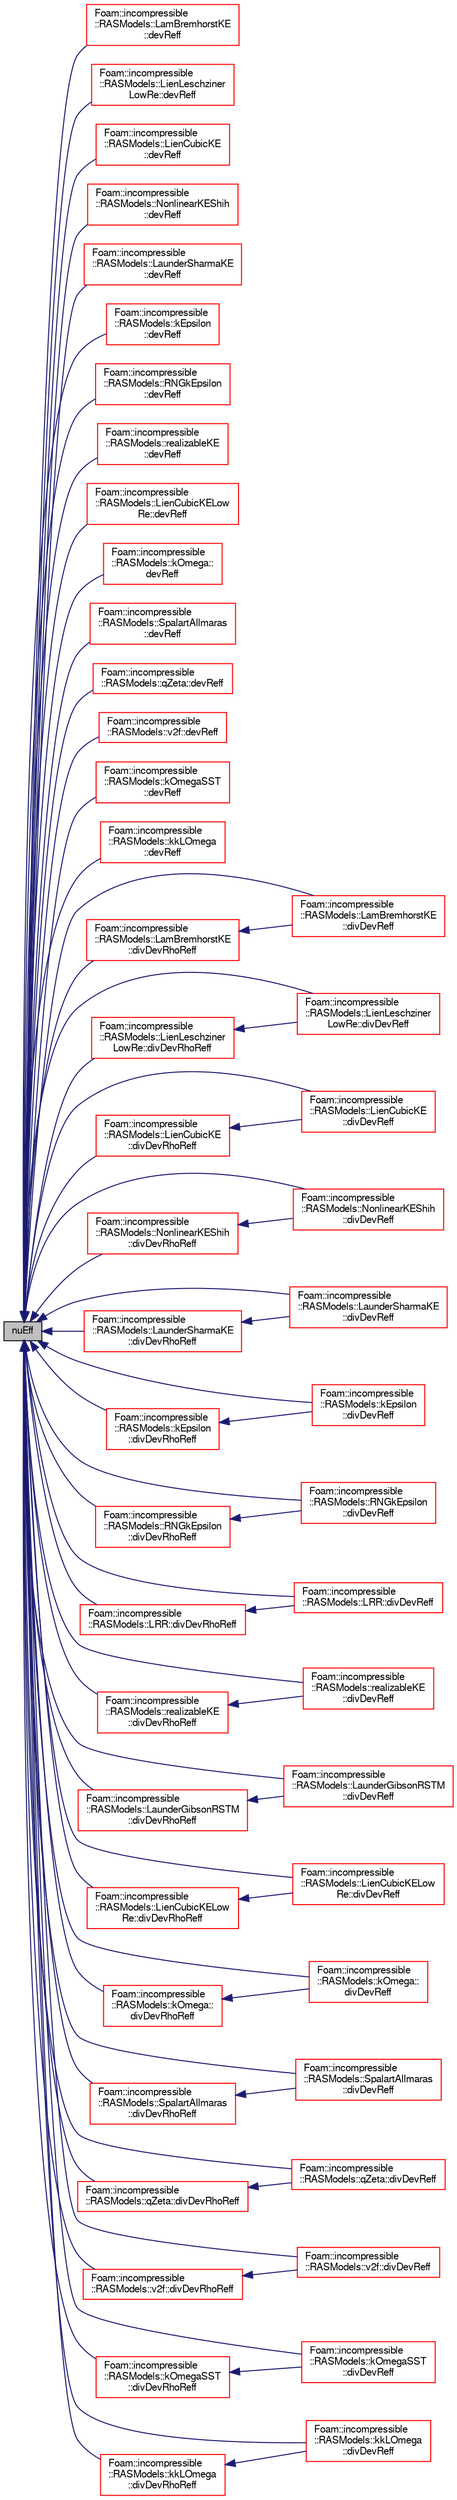 digraph "nuEff"
{
  bgcolor="transparent";
  edge [fontname="FreeSans",fontsize="10",labelfontname="FreeSans",labelfontsize="10"];
  node [fontname="FreeSans",fontsize="10",shape=record];
  rankdir="LR";
  Node1115 [label="nuEff",height=0.2,width=0.4,color="black", fillcolor="grey75", style="filled", fontcolor="black"];
  Node1115 -> Node1116 [dir="back",color="midnightblue",fontsize="10",style="solid",fontname="FreeSans"];
  Node1116 [label="Foam::incompressible\l::RASModels::LamBremhorstKE\l::devReff",height=0.2,width=0.4,color="red",URL="$a31034.html#a5449021fbe915095746a83606a000df4",tooltip="Return the effective stress tensor including the laminar stress. "];
  Node1115 -> Node1118 [dir="back",color="midnightblue",fontsize="10",style="solid",fontname="FreeSans"];
  Node1118 [label="Foam::incompressible\l::RASModels::LienLeschziner\lLowRe::devReff",height=0.2,width=0.4,color="red",URL="$a31058.html#a5449021fbe915095746a83606a000df4",tooltip="Return the effective stress tensor including the laminar stress. "];
  Node1115 -> Node1120 [dir="back",color="midnightblue",fontsize="10",style="solid",fontname="FreeSans"];
  Node1120 [label="Foam::incompressible\l::RASModels::LienCubicKE\l::devReff",height=0.2,width=0.4,color="red",URL="$a31050.html#a5449021fbe915095746a83606a000df4",tooltip="Return the effective stress tensor including the laminar stress. "];
  Node1115 -> Node1122 [dir="back",color="midnightblue",fontsize="10",style="solid",fontname="FreeSans"];
  Node1122 [label="Foam::incompressible\l::RASModels::NonlinearKEShih\l::devReff",height=0.2,width=0.4,color="red",URL="$a31066.html#a5449021fbe915095746a83606a000df4",tooltip="Return the effective stress tensor including the laminar stress. "];
  Node1115 -> Node1124 [dir="back",color="midnightblue",fontsize="10",style="solid",fontname="FreeSans"];
  Node1124 [label="Foam::incompressible\l::RASModels::LaunderSharmaKE\l::devReff",height=0.2,width=0.4,color="red",URL="$a31046.html#a5449021fbe915095746a83606a000df4",tooltip="Return the effective stress tensor including the laminar stress. "];
  Node1115 -> Node1126 [dir="back",color="midnightblue",fontsize="10",style="solid",fontname="FreeSans"];
  Node1126 [label="Foam::incompressible\l::RASModels::kEpsilon\l::devReff",height=0.2,width=0.4,color="red",URL="$a31018.html#a5449021fbe915095746a83606a000df4",tooltip="Return the effective stress tensor including the laminar stress. "];
  Node1115 -> Node1128 [dir="back",color="midnightblue",fontsize="10",style="solid",fontname="FreeSans"];
  Node1128 [label="Foam::incompressible\l::RASModels::RNGkEpsilon\l::devReff",height=0.2,width=0.4,color="red",URL="$a31082.html#a5449021fbe915095746a83606a000df4",tooltip="Return the effective stress tensor including the laminar stress. "];
  Node1115 -> Node1130 [dir="back",color="midnightblue",fontsize="10",style="solid",fontname="FreeSans"];
  Node1130 [label="Foam::incompressible\l::RASModels::realizableKE\l::devReff",height=0.2,width=0.4,color="red",URL="$a31078.html#a5449021fbe915095746a83606a000df4",tooltip="Return the effective stress tensor including the laminar stress. "];
  Node1115 -> Node1132 [dir="back",color="midnightblue",fontsize="10",style="solid",fontname="FreeSans"];
  Node1132 [label="Foam::incompressible\l::RASModels::LienCubicKELow\lRe::devReff",height=0.2,width=0.4,color="red",URL="$a31054.html#a5449021fbe915095746a83606a000df4",tooltip="Return the effective stress tensor including the laminar stress. "];
  Node1115 -> Node1134 [dir="back",color="midnightblue",fontsize="10",style="solid",fontname="FreeSans"];
  Node1134 [label="Foam::incompressible\l::RASModels::kOmega::\ldevReff",height=0.2,width=0.4,color="red",URL="$a31026.html#a5449021fbe915095746a83606a000df4",tooltip="Return the effective stress tensor including the laminar stress. "];
  Node1115 -> Node1136 [dir="back",color="midnightblue",fontsize="10",style="solid",fontname="FreeSans"];
  Node1136 [label="Foam::incompressible\l::RASModels::SpalartAllmaras\l::devReff",height=0.2,width=0.4,color="red",URL="$a31086.html#a5449021fbe915095746a83606a000df4",tooltip="Return the effective stress tensor including the laminar stress. "];
  Node1115 -> Node1139 [dir="back",color="midnightblue",fontsize="10",style="solid",fontname="FreeSans"];
  Node1139 [label="Foam::incompressible\l::RASModels::qZeta::devReff",height=0.2,width=0.4,color="red",URL="$a31070.html#a5449021fbe915095746a83606a000df4",tooltip="Return the effective stress tensor including the laminar stress. "];
  Node1115 -> Node1141 [dir="back",color="midnightblue",fontsize="10",style="solid",fontname="FreeSans"];
  Node1141 [label="Foam::incompressible\l::RASModels::v2f::devReff",height=0.2,width=0.4,color="red",URL="$a31090.html#a5449021fbe915095746a83606a000df4",tooltip="Return the effective stress tensor including the laminar stress. "];
  Node1115 -> Node1143 [dir="back",color="midnightblue",fontsize="10",style="solid",fontname="FreeSans"];
  Node1143 [label="Foam::incompressible\l::RASModels::kOmegaSST\l::devReff",height=0.2,width=0.4,color="red",URL="$a31030.html#a5449021fbe915095746a83606a000df4",tooltip="Return the effective stress tensor including the laminar stress. "];
  Node1115 -> Node1145 [dir="back",color="midnightblue",fontsize="10",style="solid",fontname="FreeSans"];
  Node1145 [label="Foam::incompressible\l::RASModels::kkLOmega\l::devReff",height=0.2,width=0.4,color="red",URL="$a31022.html#a5449021fbe915095746a83606a000df4",tooltip="Return the effective stress tensor including the laminar stress. "];
  Node1115 -> Node1147 [dir="back",color="midnightblue",fontsize="10",style="solid",fontname="FreeSans"];
  Node1147 [label="Foam::incompressible\l::RASModels::LamBremhorstKE\l::divDevReff",height=0.2,width=0.4,color="red",URL="$a31034.html#a028ac2eaccc9a479009b15cc6e21a89e",tooltip="Return the source term for the momentum equation. "];
  Node1115 -> Node1148 [dir="back",color="midnightblue",fontsize="10",style="solid",fontname="FreeSans"];
  Node1148 [label="Foam::incompressible\l::RASModels::LienLeschziner\lLowRe::divDevReff",height=0.2,width=0.4,color="red",URL="$a31058.html#a028ac2eaccc9a479009b15cc6e21a89e",tooltip="Return the source term for the momentum equation. "];
  Node1115 -> Node1149 [dir="back",color="midnightblue",fontsize="10",style="solid",fontname="FreeSans"];
  Node1149 [label="Foam::incompressible\l::RASModels::LienCubicKE\l::divDevReff",height=0.2,width=0.4,color="red",URL="$a31050.html#a028ac2eaccc9a479009b15cc6e21a89e",tooltip="Return the source term for the momentum equation. "];
  Node1115 -> Node1150 [dir="back",color="midnightblue",fontsize="10",style="solid",fontname="FreeSans"];
  Node1150 [label="Foam::incompressible\l::RASModels::NonlinearKEShih\l::divDevReff",height=0.2,width=0.4,color="red",URL="$a31066.html#a028ac2eaccc9a479009b15cc6e21a89e",tooltip="Return the source term for the momentum equation. "];
  Node1115 -> Node1151 [dir="back",color="midnightblue",fontsize="10",style="solid",fontname="FreeSans"];
  Node1151 [label="Foam::incompressible\l::RASModels::LaunderSharmaKE\l::divDevReff",height=0.2,width=0.4,color="red",URL="$a31046.html#a028ac2eaccc9a479009b15cc6e21a89e",tooltip="Return the source term for the momentum equation. "];
  Node1115 -> Node1152 [dir="back",color="midnightblue",fontsize="10",style="solid",fontname="FreeSans"];
  Node1152 [label="Foam::incompressible\l::RASModels::kEpsilon\l::divDevReff",height=0.2,width=0.4,color="red",URL="$a31018.html#a028ac2eaccc9a479009b15cc6e21a89e",tooltip="Return the source term for the momentum equation. "];
  Node1115 -> Node1153 [dir="back",color="midnightblue",fontsize="10",style="solid",fontname="FreeSans"];
  Node1153 [label="Foam::incompressible\l::RASModels::RNGkEpsilon\l::divDevReff",height=0.2,width=0.4,color="red",URL="$a31082.html#a028ac2eaccc9a479009b15cc6e21a89e",tooltip="Return the source term for the momentum equation. "];
  Node1115 -> Node1154 [dir="back",color="midnightblue",fontsize="10",style="solid",fontname="FreeSans"];
  Node1154 [label="Foam::incompressible\l::RASModels::LRR::divDevReff",height=0.2,width=0.4,color="red",URL="$a31062.html#a028ac2eaccc9a479009b15cc6e21a89e",tooltip="Return the source term for the momentum equation. "];
  Node1115 -> Node1156 [dir="back",color="midnightblue",fontsize="10",style="solid",fontname="FreeSans"];
  Node1156 [label="Foam::incompressible\l::RASModels::realizableKE\l::divDevReff",height=0.2,width=0.4,color="red",URL="$a31078.html#a028ac2eaccc9a479009b15cc6e21a89e",tooltip="Return the source term for the momentum equation. "];
  Node1115 -> Node1157 [dir="back",color="midnightblue",fontsize="10",style="solid",fontname="FreeSans"];
  Node1157 [label="Foam::incompressible\l::RASModels::LaunderGibsonRSTM\l::divDevReff",height=0.2,width=0.4,color="red",URL="$a31042.html#a028ac2eaccc9a479009b15cc6e21a89e",tooltip="Return the source term for the momentum equation. "];
  Node1115 -> Node1159 [dir="back",color="midnightblue",fontsize="10",style="solid",fontname="FreeSans"];
  Node1159 [label="Foam::incompressible\l::RASModels::LienCubicKELow\lRe::divDevReff",height=0.2,width=0.4,color="red",URL="$a31054.html#a028ac2eaccc9a479009b15cc6e21a89e",tooltip="Return the source term for the momentum equation. "];
  Node1115 -> Node1160 [dir="back",color="midnightblue",fontsize="10",style="solid",fontname="FreeSans"];
  Node1160 [label="Foam::incompressible\l::RASModels::kOmega::\ldivDevReff",height=0.2,width=0.4,color="red",URL="$a31026.html#a028ac2eaccc9a479009b15cc6e21a89e",tooltip="Return the source term for the momentum equation. "];
  Node1115 -> Node1161 [dir="back",color="midnightblue",fontsize="10",style="solid",fontname="FreeSans"];
  Node1161 [label="Foam::incompressible\l::RASModels::SpalartAllmaras\l::divDevReff",height=0.2,width=0.4,color="red",URL="$a31086.html#a028ac2eaccc9a479009b15cc6e21a89e",tooltip="Return the source term for the momentum equation. "];
  Node1115 -> Node1162 [dir="back",color="midnightblue",fontsize="10",style="solid",fontname="FreeSans"];
  Node1162 [label="Foam::incompressible\l::RASModels::qZeta::divDevReff",height=0.2,width=0.4,color="red",URL="$a31070.html#a028ac2eaccc9a479009b15cc6e21a89e",tooltip="Return the source term for the momentum equation. "];
  Node1115 -> Node1163 [dir="back",color="midnightblue",fontsize="10",style="solid",fontname="FreeSans"];
  Node1163 [label="Foam::incompressible\l::RASModels::v2f::divDevReff",height=0.2,width=0.4,color="red",URL="$a31090.html#a028ac2eaccc9a479009b15cc6e21a89e",tooltip="Return the source term for the momentum equation. "];
  Node1115 -> Node1164 [dir="back",color="midnightblue",fontsize="10",style="solid",fontname="FreeSans"];
  Node1164 [label="Foam::incompressible\l::RASModels::kOmegaSST\l::divDevReff",height=0.2,width=0.4,color="red",URL="$a31030.html#a028ac2eaccc9a479009b15cc6e21a89e",tooltip="Return the source term for the momentum equation. "];
  Node1115 -> Node1165 [dir="back",color="midnightblue",fontsize="10",style="solid",fontname="FreeSans"];
  Node1165 [label="Foam::incompressible\l::RASModels::kkLOmega\l::divDevReff",height=0.2,width=0.4,color="red",URL="$a31022.html#a028ac2eaccc9a479009b15cc6e21a89e",tooltip="Return the source term for the momentum equation. "];
  Node1115 -> Node1166 [dir="back",color="midnightblue",fontsize="10",style="solid",fontname="FreeSans"];
  Node1166 [label="Foam::incompressible\l::RASModels::LamBremhorstKE\l::divDevRhoReff",height=0.2,width=0.4,color="red",URL="$a31034.html#a1d0345d58cf17e030967c2b77a4477d6",tooltip="Return the source term for the momentum equation. "];
  Node1166 -> Node1147 [dir="back",color="midnightblue",fontsize="10",style="solid",fontname="FreeSans"];
  Node1115 -> Node1167 [dir="back",color="midnightblue",fontsize="10",style="solid",fontname="FreeSans"];
  Node1167 [label="Foam::incompressible\l::RASModels::LienLeschziner\lLowRe::divDevRhoReff",height=0.2,width=0.4,color="red",URL="$a31058.html#a1d0345d58cf17e030967c2b77a4477d6",tooltip="Return the source term for the momentum equation. "];
  Node1167 -> Node1148 [dir="back",color="midnightblue",fontsize="10",style="solid",fontname="FreeSans"];
  Node1115 -> Node1168 [dir="back",color="midnightblue",fontsize="10",style="solid",fontname="FreeSans"];
  Node1168 [label="Foam::incompressible\l::RASModels::LienCubicKE\l::divDevRhoReff",height=0.2,width=0.4,color="red",URL="$a31050.html#a1d0345d58cf17e030967c2b77a4477d6",tooltip="Return the source term for the momentum equation. "];
  Node1168 -> Node1149 [dir="back",color="midnightblue",fontsize="10",style="solid",fontname="FreeSans"];
  Node1115 -> Node1169 [dir="back",color="midnightblue",fontsize="10",style="solid",fontname="FreeSans"];
  Node1169 [label="Foam::incompressible\l::RASModels::NonlinearKEShih\l::divDevRhoReff",height=0.2,width=0.4,color="red",URL="$a31066.html#a1d0345d58cf17e030967c2b77a4477d6",tooltip="Return the source term for the momentum equation. "];
  Node1169 -> Node1150 [dir="back",color="midnightblue",fontsize="10",style="solid",fontname="FreeSans"];
  Node1115 -> Node1170 [dir="back",color="midnightblue",fontsize="10",style="solid",fontname="FreeSans"];
  Node1170 [label="Foam::incompressible\l::RASModels::LaunderSharmaKE\l::divDevRhoReff",height=0.2,width=0.4,color="red",URL="$a31046.html#a1d0345d58cf17e030967c2b77a4477d6",tooltip="Return the source term for the momentum equation. "];
  Node1170 -> Node1151 [dir="back",color="midnightblue",fontsize="10",style="solid",fontname="FreeSans"];
  Node1115 -> Node1171 [dir="back",color="midnightblue",fontsize="10",style="solid",fontname="FreeSans"];
  Node1171 [label="Foam::incompressible\l::RASModels::kEpsilon\l::divDevRhoReff",height=0.2,width=0.4,color="red",URL="$a31018.html#a1d0345d58cf17e030967c2b77a4477d6",tooltip="Return the source term for the momentum equation. "];
  Node1171 -> Node1152 [dir="back",color="midnightblue",fontsize="10",style="solid",fontname="FreeSans"];
  Node1115 -> Node1172 [dir="back",color="midnightblue",fontsize="10",style="solid",fontname="FreeSans"];
  Node1172 [label="Foam::incompressible\l::RASModels::RNGkEpsilon\l::divDevRhoReff",height=0.2,width=0.4,color="red",URL="$a31082.html#a1d0345d58cf17e030967c2b77a4477d6",tooltip="Return the source term for the momentum equation. "];
  Node1172 -> Node1153 [dir="back",color="midnightblue",fontsize="10",style="solid",fontname="FreeSans"];
  Node1115 -> Node1173 [dir="back",color="midnightblue",fontsize="10",style="solid",fontname="FreeSans"];
  Node1173 [label="Foam::incompressible\l::RASModels::LRR::divDevRhoReff",height=0.2,width=0.4,color="red",URL="$a31062.html#a1d0345d58cf17e030967c2b77a4477d6",tooltip="Return the source term for the momentum equation. "];
  Node1173 -> Node1154 [dir="back",color="midnightblue",fontsize="10",style="solid",fontname="FreeSans"];
  Node1115 -> Node1174 [dir="back",color="midnightblue",fontsize="10",style="solid",fontname="FreeSans"];
  Node1174 [label="Foam::incompressible\l::RASModels::realizableKE\l::divDevRhoReff",height=0.2,width=0.4,color="red",URL="$a31078.html#a1d0345d58cf17e030967c2b77a4477d6",tooltip="Return the source term for the momentum equation. "];
  Node1174 -> Node1156 [dir="back",color="midnightblue",fontsize="10",style="solid",fontname="FreeSans"];
  Node1115 -> Node1175 [dir="back",color="midnightblue",fontsize="10",style="solid",fontname="FreeSans"];
  Node1175 [label="Foam::incompressible\l::RASModels::LaunderGibsonRSTM\l::divDevRhoReff",height=0.2,width=0.4,color="red",URL="$a31042.html#a1d0345d58cf17e030967c2b77a4477d6",tooltip="Return the source term for the momentum equation. "];
  Node1175 -> Node1157 [dir="back",color="midnightblue",fontsize="10",style="solid",fontname="FreeSans"];
  Node1115 -> Node1176 [dir="back",color="midnightblue",fontsize="10",style="solid",fontname="FreeSans"];
  Node1176 [label="Foam::incompressible\l::RASModels::LienCubicKELow\lRe::divDevRhoReff",height=0.2,width=0.4,color="red",URL="$a31054.html#a1d0345d58cf17e030967c2b77a4477d6",tooltip="Return the source term for the momentum equation. "];
  Node1176 -> Node1159 [dir="back",color="midnightblue",fontsize="10",style="solid",fontname="FreeSans"];
  Node1115 -> Node1177 [dir="back",color="midnightblue",fontsize="10",style="solid",fontname="FreeSans"];
  Node1177 [label="Foam::incompressible\l::RASModels::kOmega::\ldivDevRhoReff",height=0.2,width=0.4,color="red",URL="$a31026.html#a1d0345d58cf17e030967c2b77a4477d6",tooltip="Return the source term for the momentum equation. "];
  Node1177 -> Node1160 [dir="back",color="midnightblue",fontsize="10",style="solid",fontname="FreeSans"];
  Node1115 -> Node1178 [dir="back",color="midnightblue",fontsize="10",style="solid",fontname="FreeSans"];
  Node1178 [label="Foam::incompressible\l::RASModels::SpalartAllmaras\l::divDevRhoReff",height=0.2,width=0.4,color="red",URL="$a31086.html#a1d0345d58cf17e030967c2b77a4477d6",tooltip="Return the source term for the momentum equation. "];
  Node1178 -> Node1161 [dir="back",color="midnightblue",fontsize="10",style="solid",fontname="FreeSans"];
  Node1115 -> Node1179 [dir="back",color="midnightblue",fontsize="10",style="solid",fontname="FreeSans"];
  Node1179 [label="Foam::incompressible\l::RASModels::qZeta::divDevRhoReff",height=0.2,width=0.4,color="red",URL="$a31070.html#a1d0345d58cf17e030967c2b77a4477d6",tooltip="Return the source term for the momentum equation. "];
  Node1179 -> Node1162 [dir="back",color="midnightblue",fontsize="10",style="solid",fontname="FreeSans"];
  Node1115 -> Node1180 [dir="back",color="midnightblue",fontsize="10",style="solid",fontname="FreeSans"];
  Node1180 [label="Foam::incompressible\l::RASModels::v2f::divDevRhoReff",height=0.2,width=0.4,color="red",URL="$a31090.html#a1d0345d58cf17e030967c2b77a4477d6",tooltip="Return the source term for the momentum equation. "];
  Node1180 -> Node1163 [dir="back",color="midnightblue",fontsize="10",style="solid",fontname="FreeSans"];
  Node1115 -> Node1181 [dir="back",color="midnightblue",fontsize="10",style="solid",fontname="FreeSans"];
  Node1181 [label="Foam::incompressible\l::RASModels::kOmegaSST\l::divDevRhoReff",height=0.2,width=0.4,color="red",URL="$a31030.html#a1d0345d58cf17e030967c2b77a4477d6",tooltip="Return the source term for the momentum equation. "];
  Node1181 -> Node1164 [dir="back",color="midnightblue",fontsize="10",style="solid",fontname="FreeSans"];
  Node1115 -> Node1182 [dir="back",color="midnightblue",fontsize="10",style="solid",fontname="FreeSans"];
  Node1182 [label="Foam::incompressible\l::RASModels::kkLOmega\l::divDevRhoReff",height=0.2,width=0.4,color="red",URL="$a31022.html#a1d0345d58cf17e030967c2b77a4477d6",tooltip="Return the source term for the momentum equation. "];
  Node1182 -> Node1165 [dir="back",color="midnightblue",fontsize="10",style="solid",fontname="FreeSans"];
}
